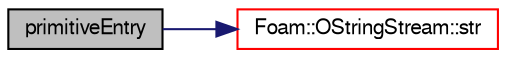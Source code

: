 digraph "primitiveEntry"
{
  bgcolor="transparent";
  edge [fontname="FreeSans",fontsize="10",labelfontname="FreeSans",labelfontsize="10"];
  node [fontname="FreeSans",fontsize="10",shape=record];
  rankdir="LR";
  Node26 [label="primitiveEntry",height=0.2,width=0.4,color="black", fillcolor="grey75", style="filled", fontcolor="black"];
  Node26 -> Node27 [color="midnightblue",fontsize="10",style="solid",fontname="FreeSans"];
  Node27 [label="Foam::OStringStream::str",height=0.2,width=0.4,color="red",URL="$a26302.html#ae403f14d61d9789a749ee28fc10a50a9",tooltip="Return the string. "];
}
